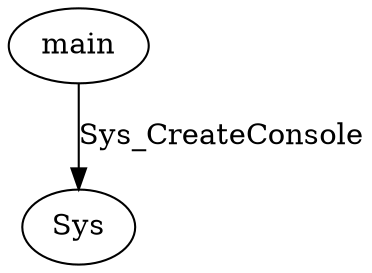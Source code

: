 // what modules call what other ones?

digraph module_interaction
{
	main -> Sys [label="Sys_CreateConsole"];
}